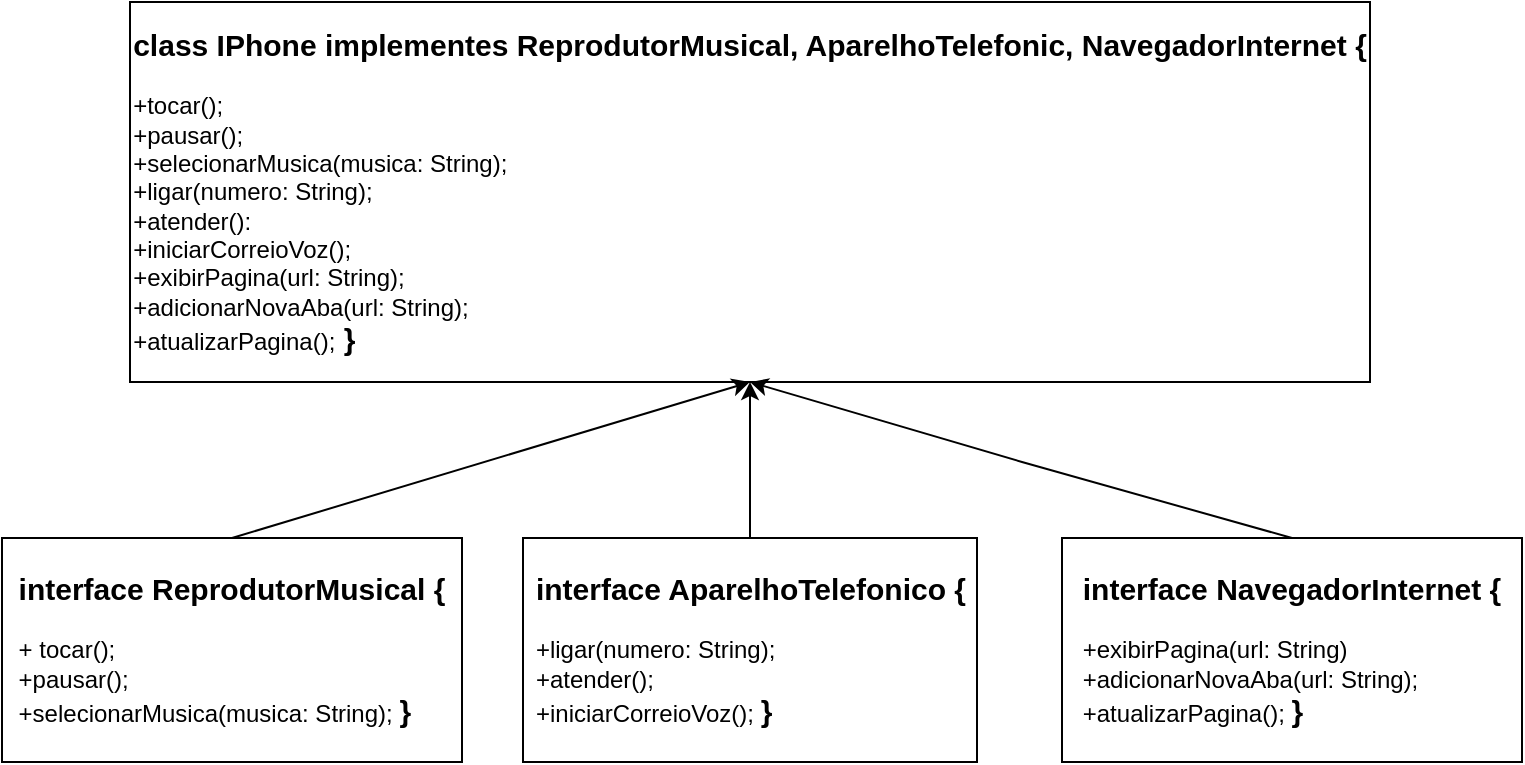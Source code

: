 <mxfile version="24.3.1" type="device">
  <diagram name="Página-1" id="S8EdEFwX1jJksj43TR2Q">
    <mxGraphModel dx="880" dy="468" grid="1" gridSize="10" guides="1" tooltips="1" connect="1" arrows="1" fold="1" page="1" pageScale="1" pageWidth="827" pageHeight="1169" math="0" shadow="0">
      <root>
        <mxCell id="0" />
        <mxCell id="1" parent="0" />
        <mxCell id="Y7hsCBRrSKA7lWk5a83F-1" value="&lt;font style=&quot;font-size: 15px;&quot;&gt;&lt;b&gt;class IPhone implementes ReprodutorMusical, AparelhoTelefonic, NavegadorInternet {&lt;/b&gt;&lt;/font&gt;&lt;div style=&quot;&quot;&gt;&lt;font style=&quot;font-size: 12px;&quot;&gt;&lt;b&gt;&lt;br&gt;&lt;/b&gt;&lt;/font&gt;&lt;/div&gt;&lt;div style=&quot;text-align: left;&quot;&gt;&lt;font style=&quot;font-size: 12px;&quot;&gt;+tocar();&lt;/font&gt;&lt;/div&gt;&lt;div style=&quot;text-align: left;&quot;&gt;&lt;font style=&quot;font-size: 12px;&quot;&gt;+pausar();&lt;/font&gt;&lt;/div&gt;&lt;div style=&quot;text-align: left;&quot;&gt;&lt;font style=&quot;font-size: 12px;&quot;&gt;+selecionarMusica(musica: String);&lt;/font&gt;&lt;/div&gt;&lt;div style=&quot;text-align: left;&quot;&gt;&lt;font style=&quot;font-size: 12px;&quot;&gt;+ligar(numero: String);&lt;/font&gt;&lt;/div&gt;&lt;div style=&quot;text-align: left;&quot;&gt;&lt;font style=&quot;font-size: 12px;&quot;&gt;+atender():&lt;/font&gt;&lt;/div&gt;&lt;div style=&quot;text-align: left;&quot;&gt;&lt;font style=&quot;font-size: 12px;&quot;&gt;+iniciarCorreioVoz();&lt;/font&gt;&lt;/div&gt;&lt;div style=&quot;text-align: left;&quot;&gt;&lt;font style=&quot;font-size: 12px;&quot;&gt;+exibirPagina(url: String);&lt;/font&gt;&lt;/div&gt;&lt;div style=&quot;text-align: left;&quot;&gt;&lt;font style=&quot;font-size: 12px;&quot;&gt;+adicionarNovaAba(url: String);&lt;/font&gt;&lt;/div&gt;&lt;div style=&quot;text-align: left;&quot;&gt;&lt;font style=&quot;font-size: 12px;&quot;&gt;+atualizarPagina();&lt;/font&gt;&lt;font style=&quot;font-size: 15px;&quot;&gt;&lt;b&gt; }&lt;/b&gt;&lt;/font&gt;&lt;/div&gt;" style="rounded=0;whiteSpace=wrap;html=1;" vertex="1" parent="1">
          <mxGeometry x="104" y="190" width="620" height="190" as="geometry" />
        </mxCell>
        <mxCell id="Y7hsCBRrSKA7lWk5a83F-2" value="&lt;font style=&quot;font-size: 15px;&quot;&gt;&lt;b&gt;interface ReprodutorMusical {&lt;/b&gt;&lt;/font&gt;&lt;div&gt;&lt;br&gt;&lt;/div&gt;&lt;div style=&quot;text-align: left;&quot;&gt;+ tocar();&lt;/div&gt;&lt;div style=&quot;text-align: left;&quot;&gt;+pausar();&lt;/div&gt;&lt;div style=&quot;text-align: left;&quot;&gt;+selecionarMusica(musica: String); &lt;font style=&quot;font-size: 15px;&quot;&gt;&lt;b&gt;}&lt;/b&gt;&lt;/font&gt;&lt;/div&gt;" style="rounded=0;whiteSpace=wrap;html=1;" vertex="1" parent="1">
          <mxGeometry x="40" y="458" width="230" height="112" as="geometry" />
        </mxCell>
        <mxCell id="Y7hsCBRrSKA7lWk5a83F-3" value="&lt;div style=&quot;text-align: left;&quot;&gt;&lt;b&gt;&lt;font style=&quot;font-size: 15px;&quot;&gt;interface AparelhoTelefonico {&lt;/font&gt;&lt;/b&gt;&lt;/div&gt;&lt;div style=&quot;text-align: left;&quot;&gt;&lt;br&gt;&lt;/div&gt;&lt;div style=&quot;text-align: left;&quot;&gt;+ligar(numero: String);&lt;/div&gt;&lt;div style=&quot;text-align: left;&quot;&gt;+atender();&lt;/div&gt;&lt;div style=&quot;text-align: left;&quot;&gt;+iniciarCorreioVoz();&amp;nbsp;&lt;b style=&quot;background-color: initial;&quot;&gt;&lt;font style=&quot;font-size: 15px;&quot;&gt;}&lt;/font&gt;&lt;/b&gt;&lt;/div&gt;" style="rounded=0;whiteSpace=wrap;html=1;" vertex="1" parent="1">
          <mxGeometry x="300.5" y="458" width="227" height="112" as="geometry" />
        </mxCell>
        <mxCell id="Y7hsCBRrSKA7lWk5a83F-4" value="&lt;font style=&quot;font-size: 15px;&quot;&gt;&lt;b&gt;interface NavegadorInternet {&lt;/b&gt;&lt;/font&gt;&lt;div style=&quot;text-align: left;&quot;&gt;&lt;br&gt;&lt;/div&gt;&lt;div style=&quot;text-align: left;&quot;&gt;+exibirPagina(url: String)&lt;/div&gt;&lt;div style=&quot;text-align: left;&quot;&gt;+adicionarNovaAba(url: String);&lt;/div&gt;&lt;div style=&quot;text-align: left;&quot;&gt;+atualizarPagina();&amp;nbsp;&lt;b style=&quot;font-size: 15px; background-color: initial; text-align: center;&quot;&gt;}&lt;/b&gt;&lt;/div&gt;" style="rounded=0;whiteSpace=wrap;html=1;" vertex="1" parent="1">
          <mxGeometry x="570" y="458" width="230" height="112" as="geometry" />
        </mxCell>
        <mxCell id="Y7hsCBRrSKA7lWk5a83F-9" value="" style="endArrow=classic;html=1;rounded=0;entryX=0.5;entryY=1;entryDx=0;entryDy=0;exitX=0.5;exitY=0;exitDx=0;exitDy=0;" edge="1" parent="1" source="Y7hsCBRrSKA7lWk5a83F-3" target="Y7hsCBRrSKA7lWk5a83F-1">
          <mxGeometry width="50" height="50" relative="1" as="geometry">
            <mxPoint x="390" y="480" as="sourcePoint" />
            <mxPoint x="440" y="430" as="targetPoint" />
          </mxGeometry>
        </mxCell>
        <mxCell id="Y7hsCBRrSKA7lWk5a83F-11" value="" style="endArrow=classic;html=1;rounded=0;exitX=0.5;exitY=0;exitDx=0;exitDy=0;entryX=0.5;entryY=1;entryDx=0;entryDy=0;" edge="1" parent="1" source="Y7hsCBRrSKA7lWk5a83F-4" target="Y7hsCBRrSKA7lWk5a83F-1">
          <mxGeometry width="50" height="50" relative="1" as="geometry">
            <mxPoint x="390" y="380" as="sourcePoint" />
            <mxPoint x="440" y="330" as="targetPoint" />
            <Array as="points">
              <mxPoint x="550" y="420" />
            </Array>
          </mxGeometry>
        </mxCell>
        <mxCell id="Y7hsCBRrSKA7lWk5a83F-12" value="" style="endArrow=classic;html=1;rounded=0;exitX=0.5;exitY=0;exitDx=0;exitDy=0;entryX=0.5;entryY=1;entryDx=0;entryDy=0;" edge="1" parent="1" source="Y7hsCBRrSKA7lWk5a83F-2" target="Y7hsCBRrSKA7lWk5a83F-1">
          <mxGeometry width="50" height="50" relative="1" as="geometry">
            <mxPoint x="390" y="380" as="sourcePoint" />
            <mxPoint x="440" y="330" as="targetPoint" />
          </mxGeometry>
        </mxCell>
      </root>
    </mxGraphModel>
  </diagram>
</mxfile>
